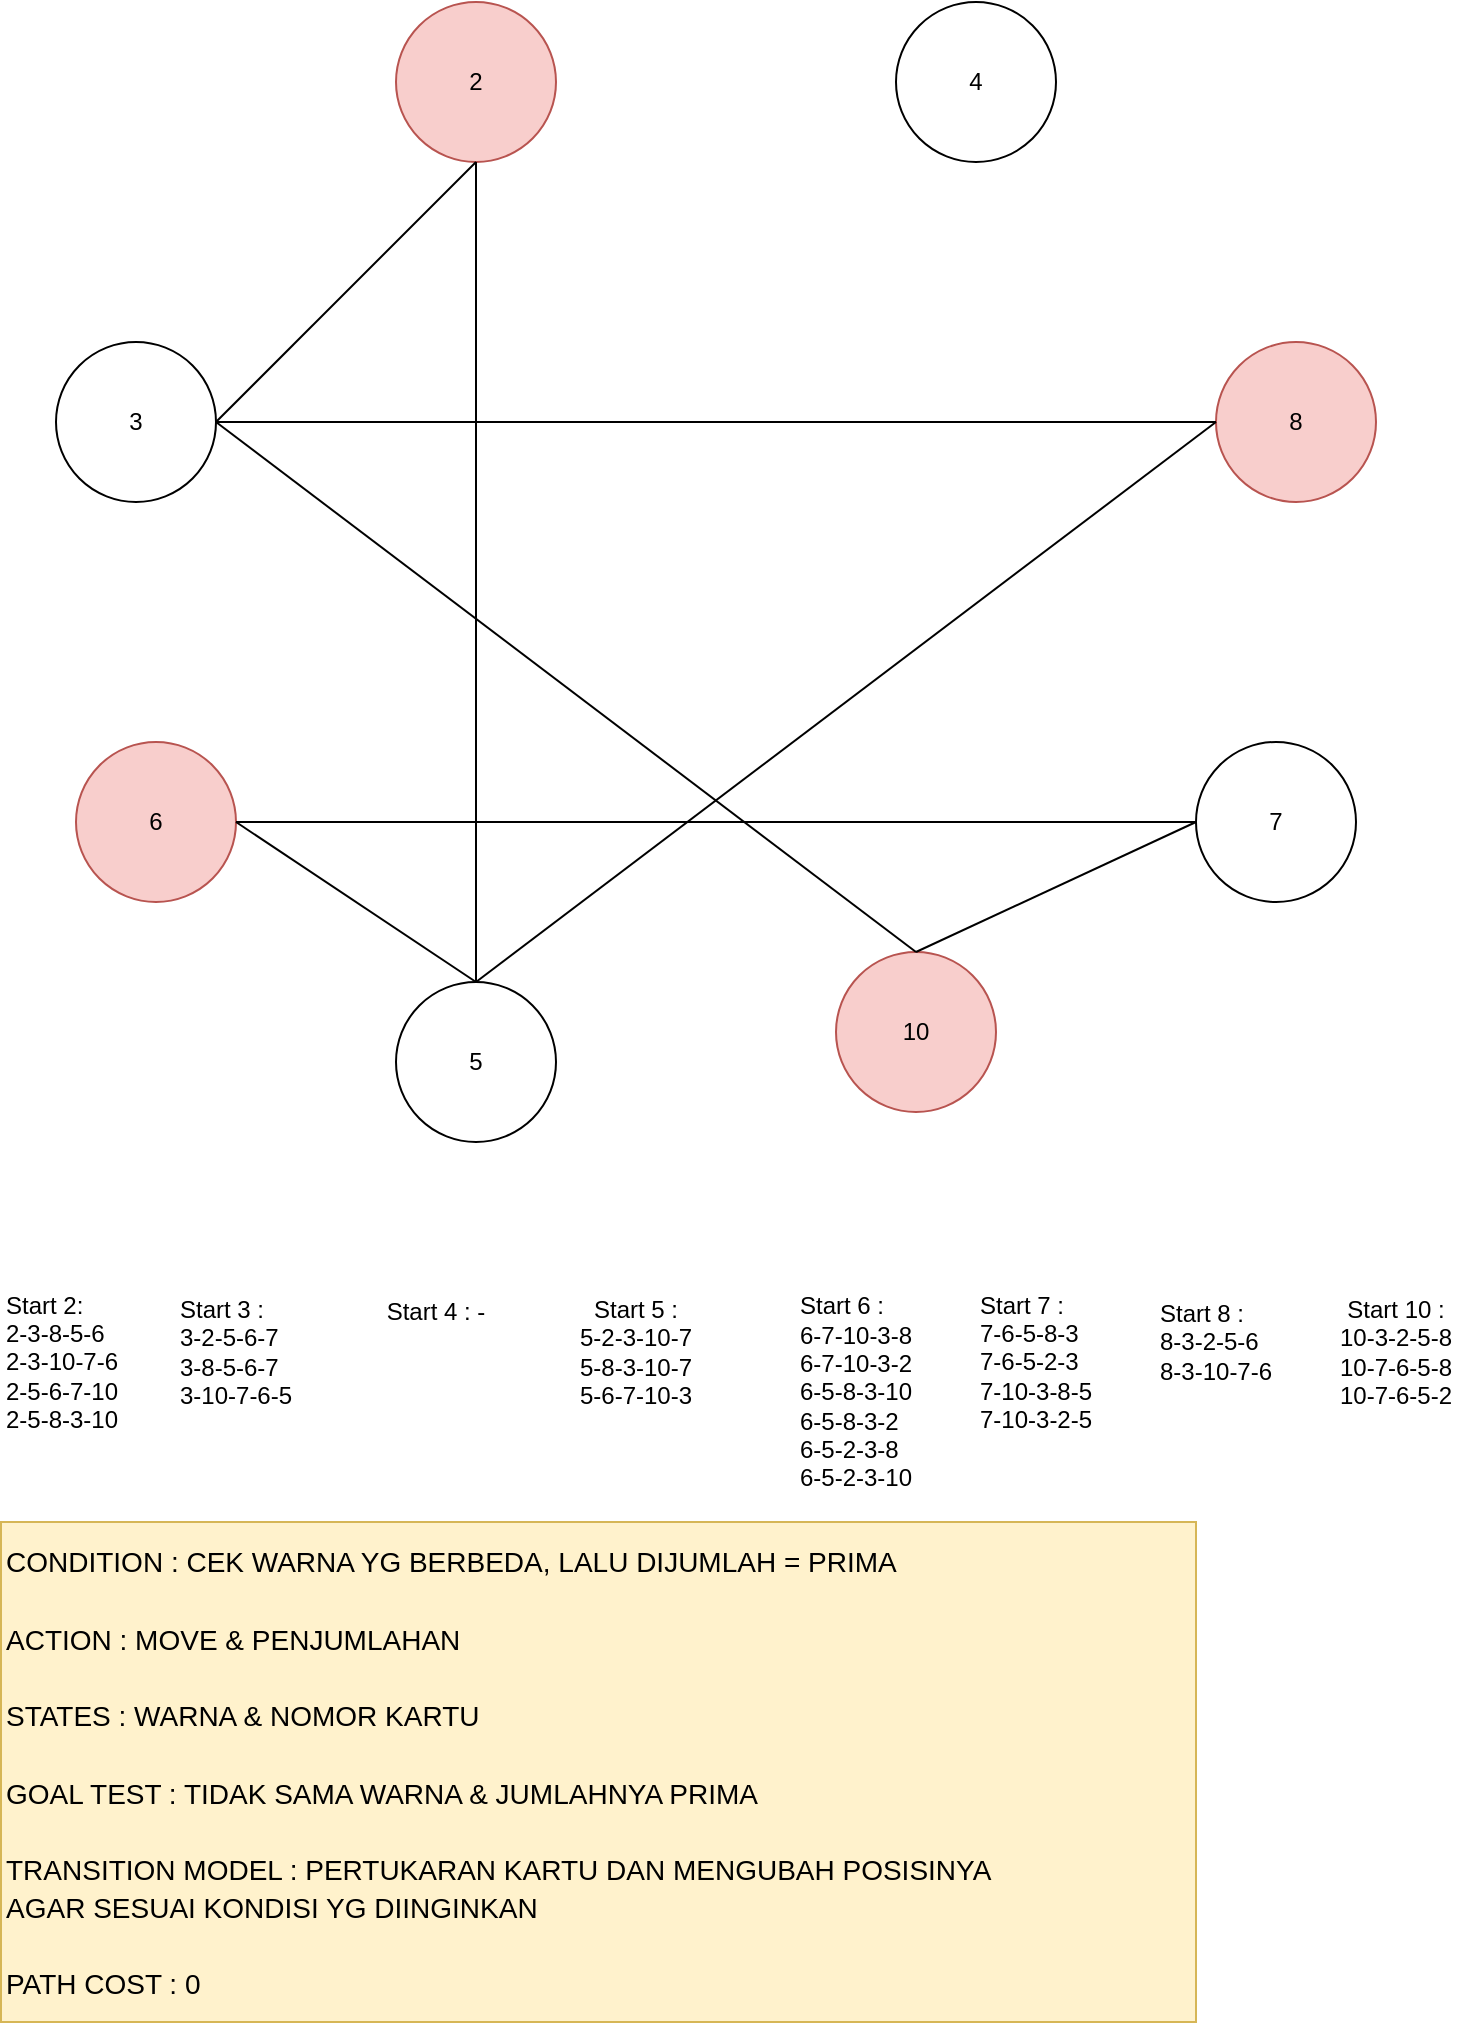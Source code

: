 <mxfile version="14.4.2" type="google"><diagram id="vTtTn68by8JO6L9DE8G3" name="Page-1"><mxGraphModel dx="1118" dy="527" grid="1" gridSize="10" guides="1" tooltips="1" connect="1" arrows="1" fold="1" page="1" pageScale="1" pageWidth="827" pageHeight="1169" math="0" shadow="0"><root><mxCell id="0"/><mxCell id="1" parent="0"/><mxCell id="uhOK2C1IXfHyApV7NLEF-1" value="2" style="ellipse;whiteSpace=wrap;html=1;aspect=fixed;fillColor=#f8cecc;strokeColor=#b85450;" parent="1" vertex="1"><mxGeometry x="220" y="30" width="80" height="80" as="geometry"/></mxCell><mxCell id="uhOK2C1IXfHyApV7NLEF-2" value="4" style="ellipse;whiteSpace=wrap;html=1;aspect=fixed;" parent="1" vertex="1"><mxGeometry x="470" y="30" width="80" height="80" as="geometry"/></mxCell><mxCell id="uhOK2C1IXfHyApV7NLEF-3" value="6" style="ellipse;whiteSpace=wrap;html=1;aspect=fixed;fillColor=#f8cecc;strokeColor=#b85450;" parent="1" vertex="1"><mxGeometry x="60" y="400" width="80" height="80" as="geometry"/></mxCell><mxCell id="uhOK2C1IXfHyApV7NLEF-4" value="7" style="ellipse;whiteSpace=wrap;html=1;aspect=fixed;" parent="1" vertex="1"><mxGeometry x="620" y="400" width="80" height="80" as="geometry"/></mxCell><mxCell id="uhOK2C1IXfHyApV7NLEF-5" value="8" style="ellipse;whiteSpace=wrap;html=1;aspect=fixed;fillColor=#f8cecc;strokeColor=#b85450;" parent="1" vertex="1"><mxGeometry x="630" y="200" width="80" height="80" as="geometry"/></mxCell><mxCell id="uhOK2C1IXfHyApV7NLEF-6" value="5" style="ellipse;whiteSpace=wrap;html=1;aspect=fixed;" parent="1" vertex="1"><mxGeometry x="220" y="520" width="80" height="80" as="geometry"/></mxCell><mxCell id="uhOK2C1IXfHyApV7NLEF-7" value="3" style="ellipse;whiteSpace=wrap;html=1;aspect=fixed;" parent="1" vertex="1"><mxGeometry x="50" y="200" width="80" height="80" as="geometry"/></mxCell><mxCell id="uhOK2C1IXfHyApV7NLEF-8" value="10" style="ellipse;whiteSpace=wrap;html=1;aspect=fixed;fillColor=#f8cecc;strokeColor=#b85450;" parent="1" vertex="1"><mxGeometry x="440" y="505" width="80" height="80" as="geometry"/></mxCell><mxCell id="uhOK2C1IXfHyApV7NLEF-9" value="" style="endArrow=none;html=1;entryX=0.5;entryY=1;entryDx=0;entryDy=0;exitX=1;exitY=0.5;exitDx=0;exitDy=0;" parent="1" source="uhOK2C1IXfHyApV7NLEF-7" target="uhOK2C1IXfHyApV7NLEF-1" edge="1"><mxGeometry width="50" height="50" relative="1" as="geometry"><mxPoint x="390" y="350" as="sourcePoint"/><mxPoint x="440" y="300" as="targetPoint"/></mxGeometry></mxCell><mxCell id="uhOK2C1IXfHyApV7NLEF-10" value="" style="endArrow=none;html=1;entryX=0;entryY=0.5;entryDx=0;entryDy=0;exitX=1;exitY=0.5;exitDx=0;exitDy=0;" parent="1" source="uhOK2C1IXfHyApV7NLEF-7" target="uhOK2C1IXfHyApV7NLEF-5" edge="1"><mxGeometry width="50" height="50" relative="1" as="geometry"><mxPoint x="390" y="350" as="sourcePoint"/><mxPoint x="440" y="300" as="targetPoint"/></mxGeometry></mxCell><mxCell id="uhOK2C1IXfHyApV7NLEF-11" value="" style="endArrow=none;html=1;entryX=0;entryY=0.5;entryDx=0;entryDy=0;exitX=0.5;exitY=0;exitDx=0;exitDy=0;" parent="1" source="uhOK2C1IXfHyApV7NLEF-6" target="uhOK2C1IXfHyApV7NLEF-5" edge="1"><mxGeometry width="50" height="50" relative="1" as="geometry"><mxPoint x="390" y="350" as="sourcePoint"/><mxPoint x="440" y="300" as="targetPoint"/></mxGeometry></mxCell><mxCell id="uhOK2C1IXfHyApV7NLEF-12" value="" style="endArrow=none;html=1;exitX=1;exitY=0.5;exitDx=0;exitDy=0;entryX=0.5;entryY=0;entryDx=0;entryDy=0;" parent="1" source="uhOK2C1IXfHyApV7NLEF-3" target="uhOK2C1IXfHyApV7NLEF-6" edge="1"><mxGeometry width="50" height="50" relative="1" as="geometry"><mxPoint x="390" y="350" as="sourcePoint"/><mxPoint x="440" y="300" as="targetPoint"/></mxGeometry></mxCell><mxCell id="uhOK2C1IXfHyApV7NLEF-13" value="" style="endArrow=none;html=1;entryX=0.5;entryY=1;entryDx=0;entryDy=0;exitX=0.5;exitY=0;exitDx=0;exitDy=0;" parent="1" source="uhOK2C1IXfHyApV7NLEF-6" target="uhOK2C1IXfHyApV7NLEF-1" edge="1"><mxGeometry width="50" height="50" relative="1" as="geometry"><mxPoint x="390" y="350" as="sourcePoint"/><mxPoint x="440" y="300" as="targetPoint"/></mxGeometry></mxCell><mxCell id="uhOK2C1IXfHyApV7NLEF-14" value="" style="endArrow=none;html=1;exitX=1;exitY=0.5;exitDx=0;exitDy=0;entryX=0;entryY=0.5;entryDx=0;entryDy=0;" parent="1" source="uhOK2C1IXfHyApV7NLEF-3" target="uhOK2C1IXfHyApV7NLEF-4" edge="1"><mxGeometry width="50" height="50" relative="1" as="geometry"><mxPoint x="390" y="350" as="sourcePoint"/><mxPoint x="440" y="300" as="targetPoint"/></mxGeometry></mxCell><mxCell id="maU43e_DJqkPg7KyS6QW-1" value="" style="endArrow=none;html=1;entryX=1;entryY=0.5;entryDx=0;entryDy=0;exitX=0.5;exitY=0;exitDx=0;exitDy=0;" parent="1" source="uhOK2C1IXfHyApV7NLEF-8" target="uhOK2C1IXfHyApV7NLEF-7" edge="1"><mxGeometry width="50" height="50" relative="1" as="geometry"><mxPoint x="390" y="300" as="sourcePoint"/><mxPoint x="440" y="250" as="targetPoint"/></mxGeometry></mxCell><mxCell id="maU43e_DJqkPg7KyS6QW-3" value="" style="endArrow=none;html=1;entryX=0;entryY=0.5;entryDx=0;entryDy=0;exitX=0.5;exitY=0;exitDx=0;exitDy=0;" parent="1" source="uhOK2C1IXfHyApV7NLEF-8" target="uhOK2C1IXfHyApV7NLEF-4" edge="1"><mxGeometry width="50" height="50" relative="1" as="geometry"><mxPoint x="390" y="530" as="sourcePoint"/><mxPoint x="440" y="480" as="targetPoint"/></mxGeometry></mxCell><mxCell id="0NLToFca6MlyugonkL9B-1" value="Start 2:&amp;nbsp; &lt;br&gt;&lt;div&gt;&lt;span&gt;2-3-8-5-6&lt;/span&gt;&lt;/div&gt;2-3-10-7-6&lt;br&gt;2-5-6-7-10&lt;br&gt;2-5-8-3-10" style="text;html=1;strokeColor=none;fillColor=none;align=left;verticalAlign=middle;whiteSpace=wrap;rounded=0;" parent="1" vertex="1"><mxGeometry x="22.5" y="675" width="155" height="70" as="geometry"/></mxCell><mxCell id="0NLToFca6MlyugonkL9B-3" value="Start 3 :&amp;nbsp;&lt;br&gt;3-2-5-6-7&lt;br&gt;3-8-5-6-7&lt;br&gt;3-10-7-6-5&amp;nbsp;" style="text;html=1;strokeColor=none;fillColor=none;align=left;verticalAlign=middle;whiteSpace=wrap;rounded=0;" parent="1" vertex="1"><mxGeometry x="110" y="675" width="100" height="60" as="geometry"/></mxCell><mxCell id="0NLToFca6MlyugonkL9B-5" value="Start 4 : -" style="text;html=1;strokeColor=none;fillColor=none;align=center;verticalAlign=middle;whiteSpace=wrap;rounded=0;" parent="1" vertex="1"><mxGeometry x="210" y="675" width="60" height="20" as="geometry"/></mxCell><mxCell id="0NLToFca6MlyugonkL9B-6" value="Start 8 :&amp;nbsp;&lt;br&gt;8-3-2-5-6&lt;br&gt;8-3-10-7-6" style="text;html=1;strokeColor=none;fillColor=none;align=left;verticalAlign=middle;whiteSpace=wrap;rounded=0;" parent="1" vertex="1"><mxGeometry x="600" y="675" width="80" height="50" as="geometry"/></mxCell><mxCell id="0NLToFca6MlyugonkL9B-7" value="Start 6 :&lt;br&gt;6-7-10-3-8&lt;br&gt;6-7-10-3-2&lt;br&gt;6-5-8-3-10&lt;br&gt;6-5-8-3-2&lt;br&gt;6-5-2-3-8&lt;br&gt;6-5-2-3-10" style="text;html=1;strokeColor=none;fillColor=none;align=left;verticalAlign=middle;whiteSpace=wrap;rounded=0;" parent="1" vertex="1"><mxGeometry x="420" y="675" width="80" height="100" as="geometry"/></mxCell><mxCell id="0NLToFca6MlyugonkL9B-8" value="Start 7 :&lt;br&gt;7-6-5-8-3&lt;br&gt;7-6-5-2-3&lt;br&gt;7-10-3-8-5&lt;br&gt;7-10-3-2-5" style="text;html=1;strokeColor=none;fillColor=none;align=left;verticalAlign=middle;whiteSpace=wrap;rounded=0;" parent="1" vertex="1"><mxGeometry x="510" y="670" width="80" height="80" as="geometry"/></mxCell><mxCell id="0NLToFca6MlyugonkL9B-9" value="Start 5 :&lt;br&gt;5-2-3-10-7&lt;br&gt;5-8-3-10-7&lt;br&gt;5-6-7-10-3&lt;br&gt;" style="text;html=1;strokeColor=none;fillColor=none;align=center;verticalAlign=middle;whiteSpace=wrap;rounded=0;" parent="1" vertex="1"><mxGeometry x="300" y="685" width="80" height="40" as="geometry"/></mxCell><mxCell id="0NLToFca6MlyugonkL9B-10" value="Start 10 :&lt;br&gt;10-3-2-5-8&lt;br&gt;10-7-6-5-8&lt;br&gt;10-7-6-5-2" style="text;html=1;strokeColor=none;fillColor=none;align=center;verticalAlign=middle;whiteSpace=wrap;rounded=0;" parent="1" vertex="1"><mxGeometry x="680" y="695" width="80" height="20" as="geometry"/></mxCell><mxCell id="q_YwY2gybTTIRfk2Fylv-2" value="&lt;font style=&quot;font-size: 14px&quot;&gt;CONDITION : CEK WARNA YG BERBEDA, LALU DIJUMLAH = PRIMA&lt;br&gt;&lt;br&gt;ACTION : MOVE &amp;amp; PENJUMLAHAN&lt;br&gt;&lt;br&gt;STATES : WARNA &amp;amp; NOMOR KARTU&lt;br&gt;&lt;br&gt;GOAL TEST : TIDAK SAMA WARNA &amp;amp; JUMLAHNYA PRIMA&lt;br&gt;&lt;br&gt;TRANSITION MODEL : PERTUKARAN KARTU DAN MENGUBAH POSISINYA &lt;br&gt;AGAR SESUAI KONDISI YG DIINGINKAN&lt;br&gt;&lt;br&gt;PATH COST : 0&lt;/font&gt;" style="text;html=1;strokeColor=#d6b656;fillColor=#fff2cc;align=left;verticalAlign=middle;whiteSpace=wrap;rounded=0;strokeWidth=1;fontSize=16;perimeterSpacing=0;" parent="1" vertex="1"><mxGeometry x="22.5" y="790" width="597.5" height="250" as="geometry"/></mxCell></root></mxGraphModel></diagram></mxfile>
